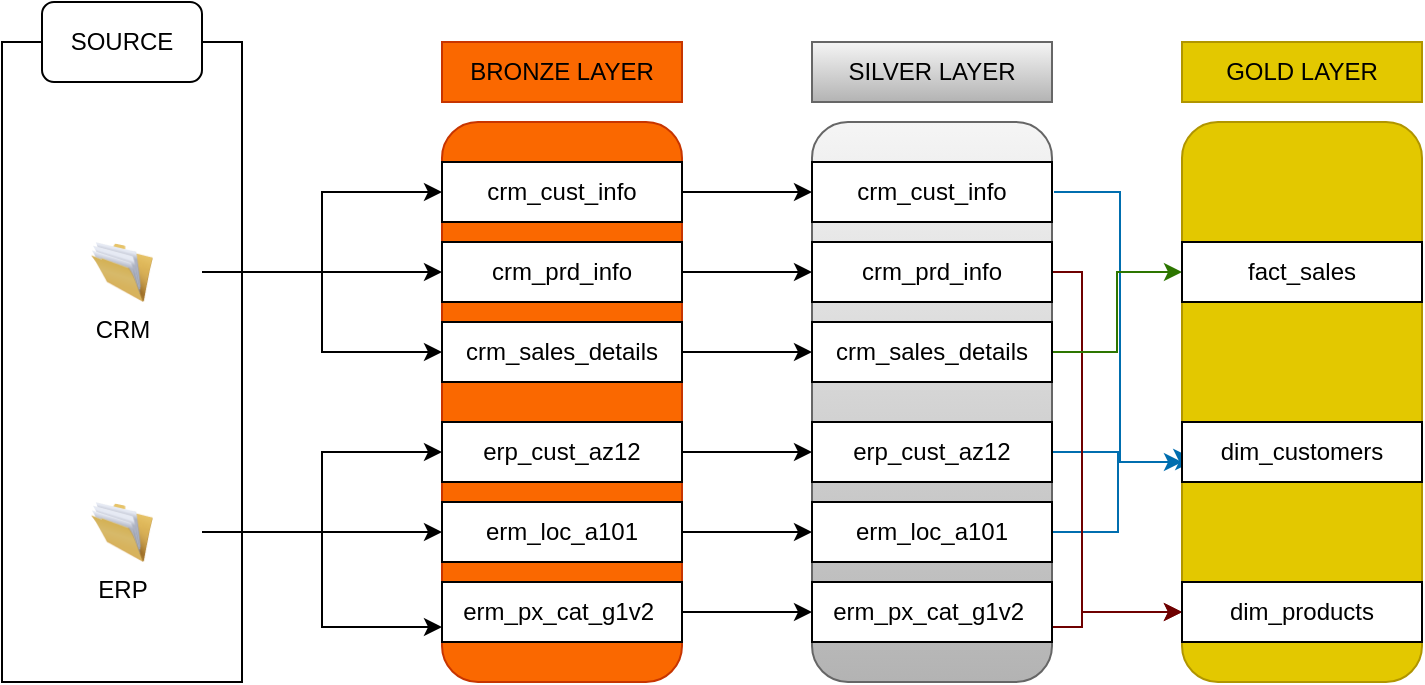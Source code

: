 <mxfile version="28.2.8">
  <diagram name="Page-1" id="3fNMzCvgpLFDItHwEl0G">
    <mxGraphModel dx="778" dy="460" grid="1" gridSize="10" guides="1" tooltips="1" connect="1" arrows="1" fold="1" page="1" pageScale="1" pageWidth="850" pageHeight="1100" math="0" shadow="0">
      <root>
        <mxCell id="0" />
        <mxCell id="1" parent="0" />
        <mxCell id="-DwnF1ltP52q_wIjuvMH-1" value="" style="rounded=0;whiteSpace=wrap;html=1;" parent="1" vertex="1">
          <mxGeometry x="20" y="80" width="120" height="320" as="geometry" />
        </mxCell>
        <mxCell id="-DwnF1ltP52q_wIjuvMH-2" value="SOURCE" style="rounded=1;whiteSpace=wrap;html=1;" parent="1" vertex="1">
          <mxGeometry x="40" y="60" width="80" height="40" as="geometry" />
        </mxCell>
        <mxCell id="SWYZwbpZq4U3vNri9sKk-2" style="edgeStyle=orthogonalEdgeStyle;rounded=0;orthogonalLoop=1;jettySize=auto;html=1;entryX=0;entryY=0.5;entryDx=0;entryDy=0;" parent="1" source="-DwnF1ltP52q_wIjuvMH-3" target="-DwnF1ltP52q_wIjuvMH-11" edge="1">
          <mxGeometry relative="1" as="geometry" />
        </mxCell>
        <mxCell id="SWYZwbpZq4U3vNri9sKk-8" style="edgeStyle=orthogonalEdgeStyle;rounded=0;orthogonalLoop=1;jettySize=auto;html=1;exitX=1;exitY=0.5;exitDx=0;exitDy=0;entryX=0;entryY=0.5;entryDx=0;entryDy=0;" parent="1" source="-DwnF1ltP52q_wIjuvMH-3" target="-DwnF1ltP52q_wIjuvMH-12" edge="1">
          <mxGeometry relative="1" as="geometry" />
        </mxCell>
        <mxCell id="SWYZwbpZq4U3vNri9sKk-9" style="edgeStyle=orthogonalEdgeStyle;rounded=0;orthogonalLoop=1;jettySize=auto;html=1;exitX=1;exitY=0.5;exitDx=0;exitDy=0;entryX=0;entryY=0.75;entryDx=0;entryDy=0;" parent="1" source="-DwnF1ltP52q_wIjuvMH-3" target="-DwnF1ltP52q_wIjuvMH-13" edge="1">
          <mxGeometry relative="1" as="geometry" />
        </mxCell>
        <mxCell id="-DwnF1ltP52q_wIjuvMH-3" value="ERP&lt;div&gt;&lt;br&gt;&lt;/div&gt;" style="image;html=1;image=img/lib/clip_art/general/Full_Folder_128x128.png" parent="1" vertex="1">
          <mxGeometry x="40" y="310" width="80" height="30" as="geometry" />
        </mxCell>
        <mxCell id="SWYZwbpZq4U3vNri9sKk-10" style="edgeStyle=orthogonalEdgeStyle;rounded=0;orthogonalLoop=1;jettySize=auto;html=1;exitX=1;exitY=0.5;exitDx=0;exitDy=0;entryX=0;entryY=0.5;entryDx=0;entryDy=0;" parent="1" source="-DwnF1ltP52q_wIjuvMH-5" target="-DwnF1ltP52q_wIjuvMH-14" edge="1">
          <mxGeometry relative="1" as="geometry" />
        </mxCell>
        <mxCell id="SWYZwbpZq4U3vNri9sKk-11" style="edgeStyle=orthogonalEdgeStyle;rounded=0;orthogonalLoop=1;jettySize=auto;html=1;exitX=1;exitY=0.5;exitDx=0;exitDy=0;entryX=0;entryY=0.5;entryDx=0;entryDy=0;" parent="1" source="-DwnF1ltP52q_wIjuvMH-5" target="-DwnF1ltP52q_wIjuvMH-10" edge="1">
          <mxGeometry relative="1" as="geometry" />
        </mxCell>
        <mxCell id="SWYZwbpZq4U3vNri9sKk-12" style="edgeStyle=orthogonalEdgeStyle;rounded=0;orthogonalLoop=1;jettySize=auto;html=1;exitX=1;exitY=0.5;exitDx=0;exitDy=0;entryX=0;entryY=0.5;entryDx=0;entryDy=0;" parent="1" source="-DwnF1ltP52q_wIjuvMH-5" target="-DwnF1ltP52q_wIjuvMH-15" edge="1">
          <mxGeometry relative="1" as="geometry" />
        </mxCell>
        <mxCell id="-DwnF1ltP52q_wIjuvMH-5" value="CRM" style="image;html=1;image=img/lib/clip_art/general/Full_Folder_128x128.png" parent="1" vertex="1">
          <mxGeometry x="40" y="180" width="80" height="30" as="geometry" />
        </mxCell>
        <mxCell id="-DwnF1ltP52q_wIjuvMH-8" value="" style="rounded=1;whiteSpace=wrap;html=1;fillColor=#fa6800;fontColor=#000000;strokeColor=#C73500;" parent="1" vertex="1">
          <mxGeometry x="240" y="120" width="120" height="280" as="geometry" />
        </mxCell>
        <mxCell id="-DwnF1ltP52q_wIjuvMH-9" value="BRONZE LAYER" style="rounded=0;whiteSpace=wrap;html=1;fillColor=#fa6800;fontColor=#000000;strokeColor=#C73500;" parent="1" vertex="1">
          <mxGeometry x="240" y="80" width="120" height="30" as="geometry" />
        </mxCell>
        <mxCell id="YqqokJOsMBxqn3fK3Nd--17" style="edgeStyle=orthogonalEdgeStyle;rounded=0;orthogonalLoop=1;jettySize=auto;html=1;exitX=1;exitY=0.5;exitDx=0;exitDy=0;entryX=0;entryY=0.5;entryDx=0;entryDy=0;" edge="1" parent="1" source="-DwnF1ltP52q_wIjuvMH-10" target="YqqokJOsMBxqn3fK3Nd--3">
          <mxGeometry relative="1" as="geometry">
            <mxPoint x="420" y="155" as="targetPoint" />
          </mxGeometry>
        </mxCell>
        <mxCell id="-DwnF1ltP52q_wIjuvMH-10" value="crm_cust_info" style="rounded=0;whiteSpace=wrap;html=1;" parent="1" vertex="1">
          <mxGeometry x="240" y="140" width="120" height="30" as="geometry" />
        </mxCell>
        <mxCell id="YqqokJOsMBxqn3fK3Nd--20" style="edgeStyle=orthogonalEdgeStyle;rounded=0;orthogonalLoop=1;jettySize=auto;html=1;exitX=1;exitY=0.5;exitDx=0;exitDy=0;entryX=0;entryY=0.5;entryDx=0;entryDy=0;" edge="1" parent="1" source="-DwnF1ltP52q_wIjuvMH-11" target="YqqokJOsMBxqn3fK3Nd--4">
          <mxGeometry relative="1" as="geometry" />
        </mxCell>
        <mxCell id="-DwnF1ltP52q_wIjuvMH-11" value="erp_cust_az12" style="rounded=0;whiteSpace=wrap;html=1;" parent="1" vertex="1">
          <mxGeometry x="240" y="270" width="120" height="30" as="geometry" />
        </mxCell>
        <mxCell id="YqqokJOsMBxqn3fK3Nd--21" style="edgeStyle=orthogonalEdgeStyle;rounded=0;orthogonalLoop=1;jettySize=auto;html=1;exitX=1;exitY=0.5;exitDx=0;exitDy=0;entryX=0;entryY=0.5;entryDx=0;entryDy=0;" edge="1" parent="1" source="-DwnF1ltP52q_wIjuvMH-12" target="YqqokJOsMBxqn3fK3Nd--5">
          <mxGeometry relative="1" as="geometry" />
        </mxCell>
        <mxCell id="-DwnF1ltP52q_wIjuvMH-12" value="erm_loc_a101" style="rounded=0;whiteSpace=wrap;html=1;" parent="1" vertex="1">
          <mxGeometry x="240" y="310" width="120" height="30" as="geometry" />
        </mxCell>
        <mxCell id="YqqokJOsMBxqn3fK3Nd--22" style="edgeStyle=orthogonalEdgeStyle;rounded=0;orthogonalLoop=1;jettySize=auto;html=1;exitX=1;exitY=0.5;exitDx=0;exitDy=0;entryX=0;entryY=0.5;entryDx=0;entryDy=0;" edge="1" parent="1" source="-DwnF1ltP52q_wIjuvMH-13" target="YqqokJOsMBxqn3fK3Nd--6">
          <mxGeometry relative="1" as="geometry" />
        </mxCell>
        <mxCell id="-DwnF1ltP52q_wIjuvMH-13" value="erm_px_cat_g1v2&amp;nbsp;" style="rounded=0;whiteSpace=wrap;html=1;" parent="1" vertex="1">
          <mxGeometry x="240" y="350" width="120" height="30" as="geometry" />
        </mxCell>
        <mxCell id="YqqokJOsMBxqn3fK3Nd--18" style="edgeStyle=orthogonalEdgeStyle;rounded=0;orthogonalLoop=1;jettySize=auto;html=1;exitX=1;exitY=0.5;exitDx=0;exitDy=0;entryX=0;entryY=0.5;entryDx=0;entryDy=0;" edge="1" parent="1" source="-DwnF1ltP52q_wIjuvMH-14" target="YqqokJOsMBxqn3fK3Nd--7">
          <mxGeometry relative="1" as="geometry">
            <mxPoint x="420" y="195" as="targetPoint" />
          </mxGeometry>
        </mxCell>
        <mxCell id="-DwnF1ltP52q_wIjuvMH-14" value="crm_prd_info" style="rounded=0;whiteSpace=wrap;html=1;" parent="1" vertex="1">
          <mxGeometry x="240" y="180" width="120" height="30" as="geometry" />
        </mxCell>
        <mxCell id="YqqokJOsMBxqn3fK3Nd--19" style="edgeStyle=orthogonalEdgeStyle;rounded=0;orthogonalLoop=1;jettySize=auto;html=1;exitX=1;exitY=0.5;exitDx=0;exitDy=0;entryX=0;entryY=0.5;entryDx=0;entryDy=0;" edge="1" parent="1" source="-DwnF1ltP52q_wIjuvMH-15" target="YqqokJOsMBxqn3fK3Nd--8">
          <mxGeometry relative="1" as="geometry" />
        </mxCell>
        <mxCell id="-DwnF1ltP52q_wIjuvMH-15" value="crm_sales_details" style="rounded=0;whiteSpace=wrap;html=1;" parent="1" vertex="1">
          <mxGeometry x="240" y="220" width="120" height="30" as="geometry" />
        </mxCell>
        <mxCell id="YqqokJOsMBxqn3fK3Nd--1" value="" style="rounded=1;whiteSpace=wrap;html=1;fillColor=#f5f5f5;gradientColor=#b3b3b3;strokeColor=#666666;" vertex="1" parent="1">
          <mxGeometry x="425" y="120" width="120" height="280" as="geometry" />
        </mxCell>
        <mxCell id="YqqokJOsMBxqn3fK3Nd--2" value="SILVER LAYER" style="rounded=0;whiteSpace=wrap;html=1;fillColor=#f5f5f5;gradientColor=#b3b3b3;strokeColor=#666666;" vertex="1" parent="1">
          <mxGeometry x="425" y="80" width="120" height="30" as="geometry" />
        </mxCell>
        <mxCell id="YqqokJOsMBxqn3fK3Nd--29" style="edgeStyle=orthogonalEdgeStyle;rounded=0;orthogonalLoop=1;jettySize=auto;html=1;exitX=1;exitY=0.5;exitDx=0;exitDy=0;entryX=0;entryY=0.5;entryDx=0;entryDy=0;fillColor=#1ba1e2;strokeColor=#006EAF;" edge="1" parent="1">
          <mxGeometry relative="1" as="geometry">
            <mxPoint x="546" y="155" as="sourcePoint" />
            <mxPoint x="611" y="285" as="targetPoint" />
            <Array as="points">
              <mxPoint x="579" y="155" />
              <mxPoint x="579" y="290" />
              <mxPoint x="611" y="290" />
            </Array>
          </mxGeometry>
        </mxCell>
        <mxCell id="YqqokJOsMBxqn3fK3Nd--3" value="crm_cust_info" style="rounded=0;whiteSpace=wrap;html=1;" vertex="1" parent="1">
          <mxGeometry x="425" y="140" width="120" height="30" as="geometry" />
        </mxCell>
        <mxCell id="YqqokJOsMBxqn3fK3Nd--28" style="edgeStyle=orthogonalEdgeStyle;rounded=0;orthogonalLoop=1;jettySize=auto;html=1;exitX=1;exitY=0.5;exitDx=0;exitDy=0;fillColor=#1ba1e2;strokeColor=#006EAF;" edge="1" parent="1" source="YqqokJOsMBxqn3fK3Nd--4">
          <mxGeometry relative="1" as="geometry">
            <mxPoint x="610" y="290" as="targetPoint" />
            <Array as="points">
              <mxPoint x="578" y="285" />
              <mxPoint x="578" y="290" />
            </Array>
          </mxGeometry>
        </mxCell>
        <mxCell id="YqqokJOsMBxqn3fK3Nd--4" value="erp_cust_az12" style="rounded=0;whiteSpace=wrap;html=1;" vertex="1" parent="1">
          <mxGeometry x="425" y="270" width="120" height="30" as="geometry" />
        </mxCell>
        <mxCell id="YqqokJOsMBxqn3fK3Nd--27" style="edgeStyle=orthogonalEdgeStyle;rounded=0;orthogonalLoop=1;jettySize=auto;html=1;exitX=1;exitY=0.5;exitDx=0;exitDy=0;entryX=0;entryY=0.75;entryDx=0;entryDy=0;fillColor=#1ba1e2;strokeColor=#006EAF;" edge="1" parent="1" source="YqqokJOsMBxqn3fK3Nd--5" target="YqqokJOsMBxqn3fK3Nd--12">
          <mxGeometry relative="1" as="geometry">
            <Array as="points">
              <mxPoint x="578" y="325" />
              <mxPoint x="578" y="290" />
              <mxPoint x="610" y="290" />
            </Array>
          </mxGeometry>
        </mxCell>
        <mxCell id="YqqokJOsMBxqn3fK3Nd--5" value="erm_loc_a101" style="rounded=0;whiteSpace=wrap;html=1;" vertex="1" parent="1">
          <mxGeometry x="425" y="310" width="120" height="30" as="geometry" />
        </mxCell>
        <mxCell id="YqqokJOsMBxqn3fK3Nd--23" style="edgeStyle=orthogonalEdgeStyle;rounded=0;orthogonalLoop=1;jettySize=auto;html=1;exitX=1;exitY=0.75;exitDx=0;exitDy=0;entryX=0;entryY=0.5;entryDx=0;entryDy=0;fillColor=#a20025;strokeColor=#6F0000;" edge="1" parent="1" source="YqqokJOsMBxqn3fK3Nd--6" target="YqqokJOsMBxqn3fK3Nd--14">
          <mxGeometry relative="1" as="geometry">
            <Array as="points">
              <mxPoint x="560" y="373" />
              <mxPoint x="560" y="365" />
            </Array>
          </mxGeometry>
        </mxCell>
        <mxCell id="YqqokJOsMBxqn3fK3Nd--6" value="erm_px_cat_g1v2&amp;nbsp;" style="rounded=0;whiteSpace=wrap;html=1;" vertex="1" parent="1">
          <mxGeometry x="425" y="350" width="120" height="30" as="geometry" />
        </mxCell>
        <mxCell id="YqqokJOsMBxqn3fK3Nd--26" style="edgeStyle=orthogonalEdgeStyle;rounded=0;orthogonalLoop=1;jettySize=auto;html=1;exitX=1;exitY=0.5;exitDx=0;exitDy=0;entryX=0;entryY=0.5;entryDx=0;entryDy=0;fillColor=#a20025;strokeColor=#6F0000;" edge="1" parent="1" source="YqqokJOsMBxqn3fK3Nd--7" target="YqqokJOsMBxqn3fK3Nd--14">
          <mxGeometry relative="1" as="geometry">
            <Array as="points">
              <mxPoint x="560" y="195" />
              <mxPoint x="560" y="365" />
            </Array>
          </mxGeometry>
        </mxCell>
        <mxCell id="YqqokJOsMBxqn3fK3Nd--7" value="crm_prd_info" style="rounded=0;whiteSpace=wrap;html=1;" vertex="1" parent="1">
          <mxGeometry x="425" y="180" width="120" height="30" as="geometry" />
        </mxCell>
        <mxCell id="YqqokJOsMBxqn3fK3Nd--30" style="edgeStyle=orthogonalEdgeStyle;rounded=0;orthogonalLoop=1;jettySize=auto;html=1;exitX=1;exitY=0.5;exitDx=0;exitDy=0;entryX=0;entryY=0.5;entryDx=0;entryDy=0;fillColor=#60a917;strokeColor=#2D7600;" edge="1" parent="1" source="YqqokJOsMBxqn3fK3Nd--8" target="YqqokJOsMBxqn3fK3Nd--15">
          <mxGeometry relative="1" as="geometry" />
        </mxCell>
        <mxCell id="YqqokJOsMBxqn3fK3Nd--8" value="crm_sales_details" style="rounded=0;whiteSpace=wrap;html=1;" vertex="1" parent="1">
          <mxGeometry x="425" y="220" width="120" height="30" as="geometry" />
        </mxCell>
        <mxCell id="YqqokJOsMBxqn3fK3Nd--9" value="" style="rounded=1;whiteSpace=wrap;html=1;fillColor=#e3c800;fontColor=#000000;strokeColor=#B09500;" vertex="1" parent="1">
          <mxGeometry x="610" y="120" width="120" height="280" as="geometry" />
        </mxCell>
        <mxCell id="YqqokJOsMBxqn3fK3Nd--10" value="GOLD LAYER" style="rounded=0;whiteSpace=wrap;html=1;fillColor=#e3c800;fontColor=#000000;strokeColor=#B09500;" vertex="1" parent="1">
          <mxGeometry x="610" y="80" width="120" height="30" as="geometry" />
        </mxCell>
        <mxCell id="YqqokJOsMBxqn3fK3Nd--12" value="dim_customers" style="rounded=0;whiteSpace=wrap;html=1;" vertex="1" parent="1">
          <mxGeometry x="610" y="270" width="120" height="30" as="geometry" />
        </mxCell>
        <mxCell id="YqqokJOsMBxqn3fK3Nd--14" value="dim_products" style="rounded=0;whiteSpace=wrap;html=1;" vertex="1" parent="1">
          <mxGeometry x="610" y="350" width="120" height="30" as="geometry" />
        </mxCell>
        <mxCell id="YqqokJOsMBxqn3fK3Nd--15" value="fact_sales" style="rounded=0;whiteSpace=wrap;html=1;" vertex="1" parent="1">
          <mxGeometry x="610" y="180" width="120" height="30" as="geometry" />
        </mxCell>
      </root>
    </mxGraphModel>
  </diagram>
</mxfile>
